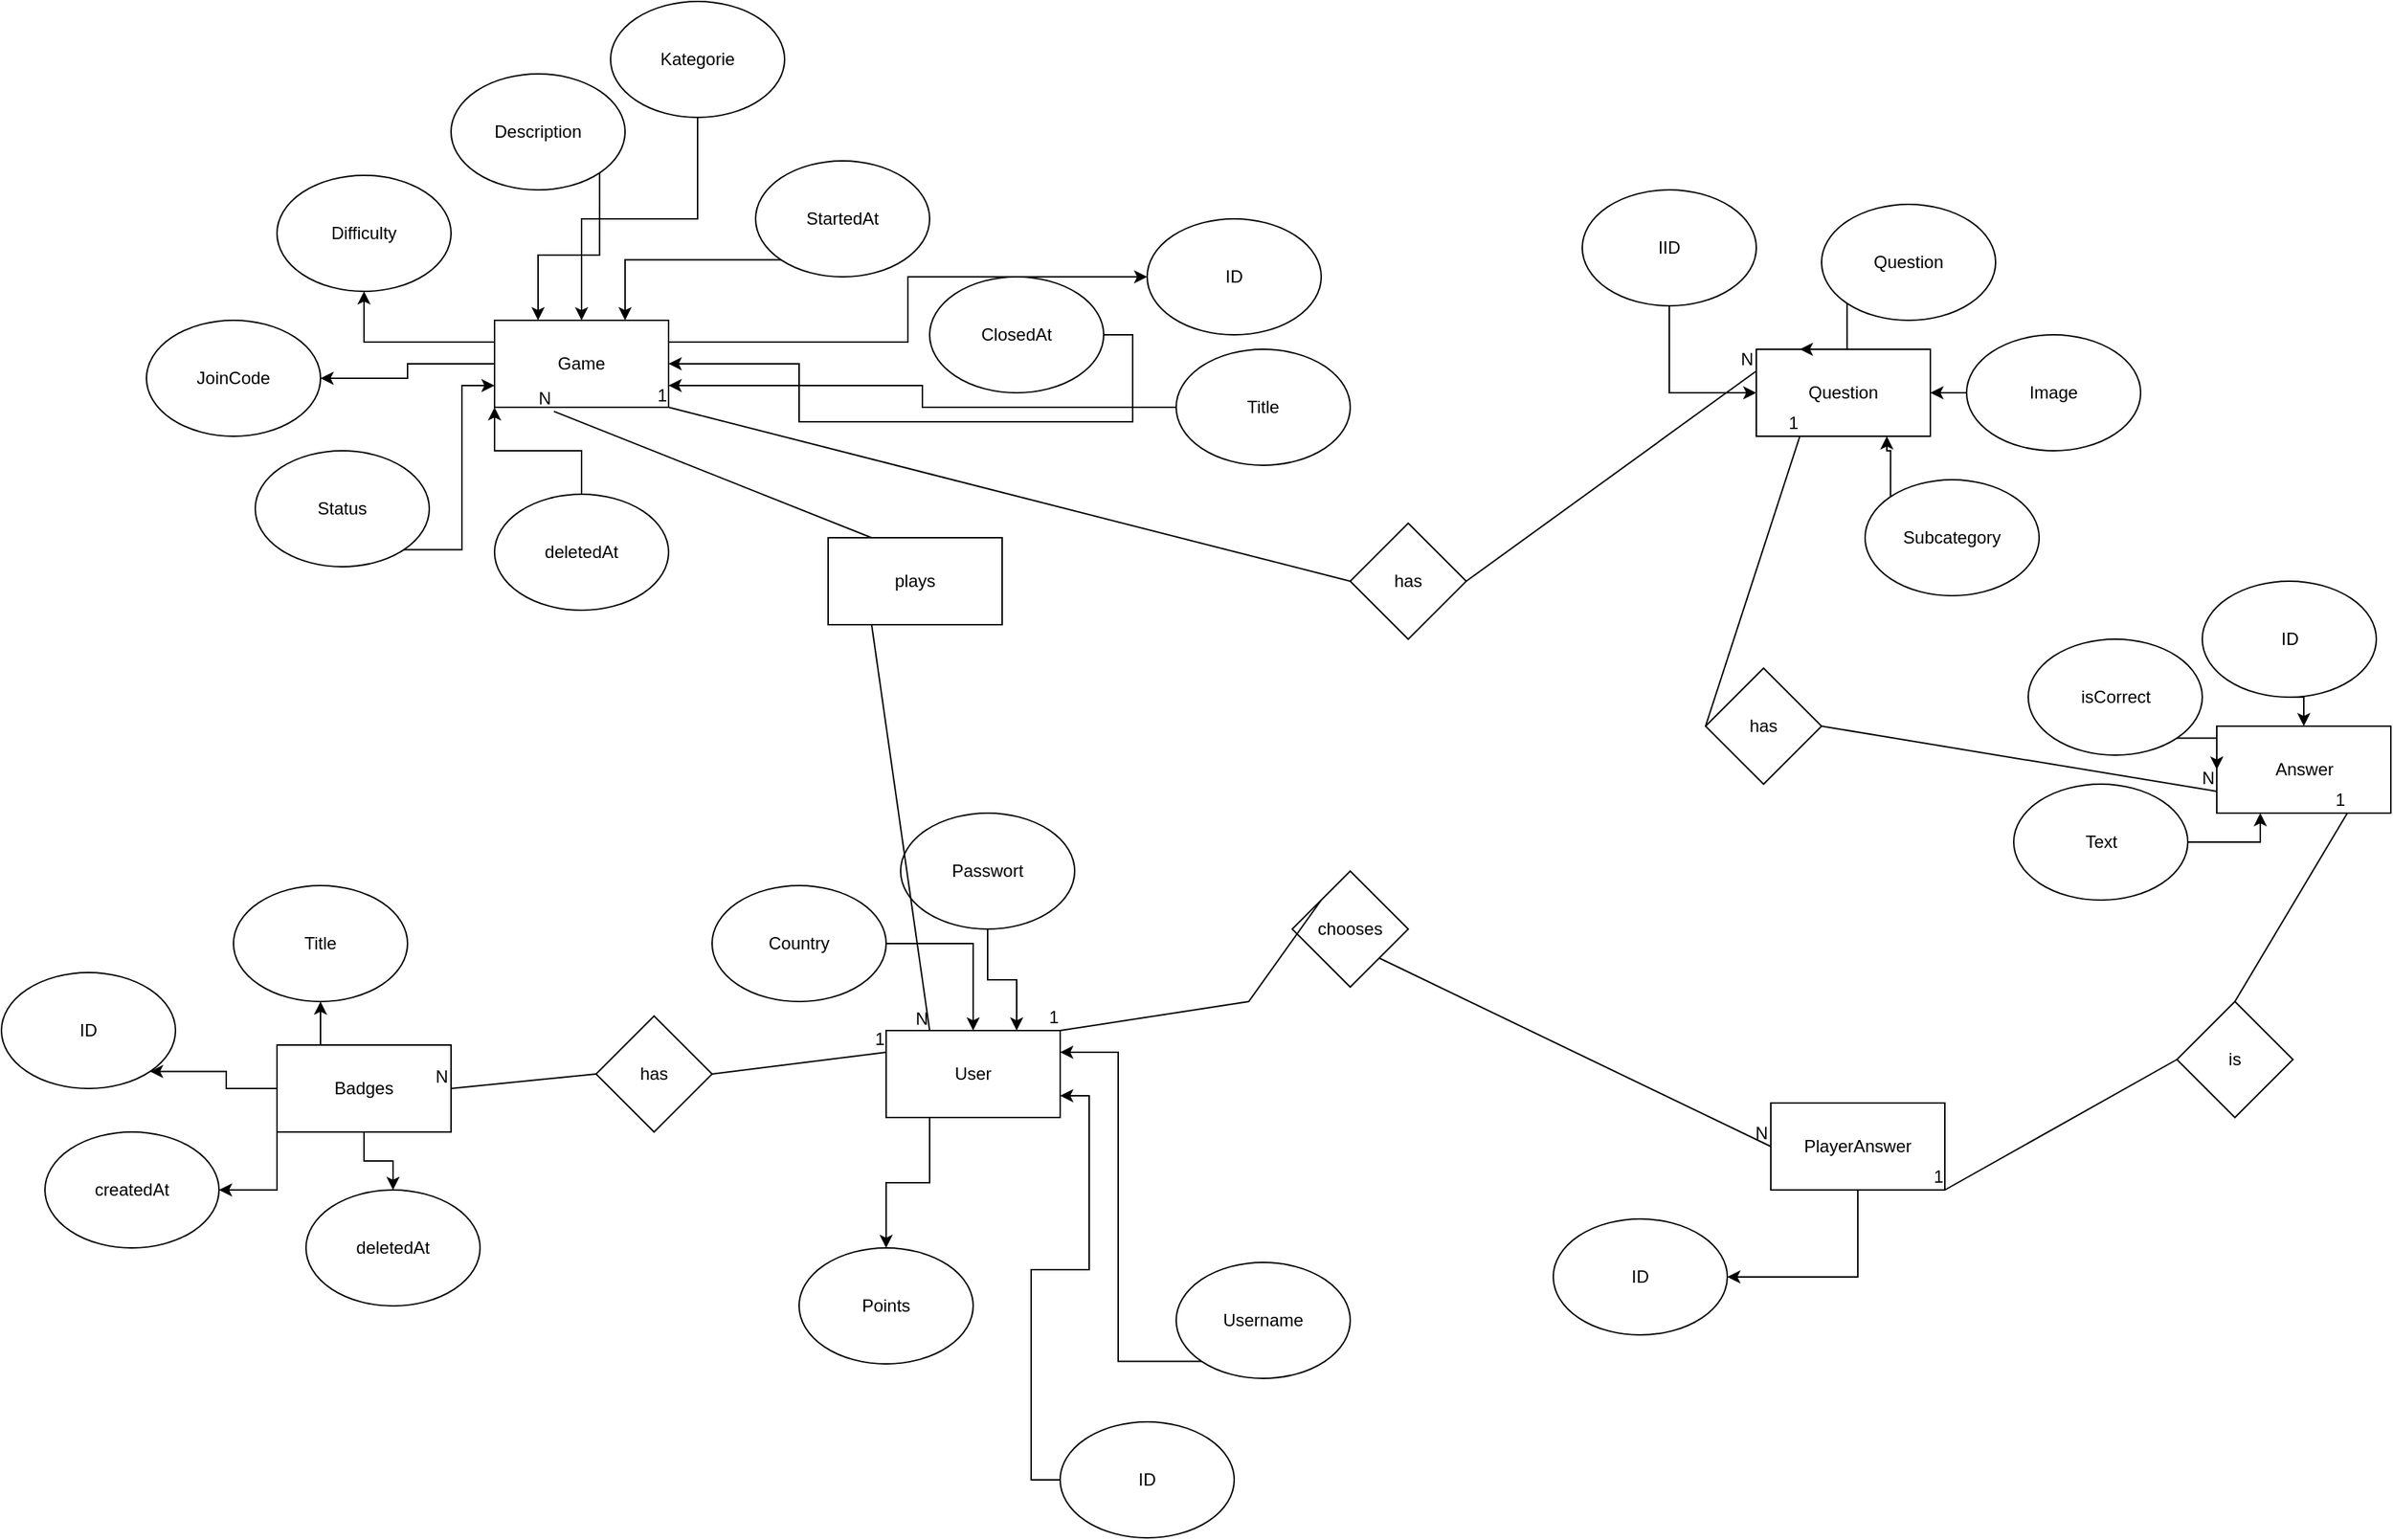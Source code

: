 <mxfile version="24.3.1" type="device">
  <diagram name="Page-1" id="CMCJZaLfXxo1BjavchmB">
    <mxGraphModel dx="3000" dy="2694" grid="1" gridSize="10" guides="1" tooltips="1" connect="1" arrows="1" fold="1" page="1" pageScale="1" pageWidth="850" pageHeight="1100" math="0" shadow="0">
      <root>
        <mxCell id="0" />
        <mxCell id="1" parent="0" />
        <mxCell id="ceq_jrvnc8tUckA45btg-5" value="&lt;div&gt;Answer&lt;/div&gt;" style="rounded=0;whiteSpace=wrap;html=1;" parent="1" vertex="1">
          <mxGeometry x="1657.5" y="310" width="120" height="60" as="geometry" />
        </mxCell>
        <mxCell id="ceq_jrvnc8tUckA45btg-6" value="&lt;div&gt;Question&lt;/div&gt;" style="rounded=0;whiteSpace=wrap;html=1;" parent="1" vertex="1">
          <mxGeometry x="1340" y="50" width="120" height="60" as="geometry" />
        </mxCell>
        <mxCell id="9_J5mN_Ik572sZuyLhqR-127" style="edgeStyle=orthogonalEdgeStyle;rounded=0;orthogonalLoop=1;jettySize=auto;html=1;exitX=0.25;exitY=1;exitDx=0;exitDy=0;entryX=0.5;entryY=0;entryDx=0;entryDy=0;fontFamily=Helvetica;fontSize=12;fontColor=default;" edge="1" parent="1" source="ceq_jrvnc8tUckA45btg-7" target="9_J5mN_Ik572sZuyLhqR-126">
          <mxGeometry relative="1" as="geometry" />
        </mxCell>
        <mxCell id="ceq_jrvnc8tUckA45btg-7" value="User" style="rounded=0;whiteSpace=wrap;html=1;" parent="1" vertex="1">
          <mxGeometry x="740" y="520" width="120" height="60" as="geometry" />
        </mxCell>
        <mxCell id="9_J5mN_Ik572sZuyLhqR-117" style="edgeStyle=orthogonalEdgeStyle;rounded=0;orthogonalLoop=1;jettySize=auto;html=1;exitX=0;exitY=0.25;exitDx=0;exitDy=0;entryX=0.5;entryY=1;entryDx=0;entryDy=0;fontFamily=Helvetica;fontSize=12;fontColor=default;" edge="1" parent="1" source="ceq_jrvnc8tUckA45btg-8" target="ceq_jrvnc8tUckA45btg-14">
          <mxGeometry relative="1" as="geometry" />
        </mxCell>
        <mxCell id="9_J5mN_Ik572sZuyLhqR-139" style="edgeStyle=orthogonalEdgeStyle;rounded=0;orthogonalLoop=1;jettySize=auto;html=1;exitX=1;exitY=0.25;exitDx=0;exitDy=0;entryX=0;entryY=0.5;entryDx=0;entryDy=0;fontFamily=Helvetica;fontSize=12;fontColor=default;" edge="1" parent="1" source="ceq_jrvnc8tUckA45btg-8" target="ceq_jrvnc8tUckA45btg-12">
          <mxGeometry relative="1" as="geometry" />
        </mxCell>
        <mxCell id="ceq_jrvnc8tUckA45btg-8" value="&lt;div&gt;Game&lt;/div&gt;" style="rounded=0;whiteSpace=wrap;html=1;" parent="1" vertex="1">
          <mxGeometry x="470" y="30" width="120" height="60" as="geometry" />
        </mxCell>
        <mxCell id="ceq_jrvnc8tUckA45btg-26" style="edgeStyle=orthogonalEdgeStyle;rounded=0;orthogonalLoop=1;jettySize=auto;html=1;exitX=1;exitY=0.5;exitDx=0;exitDy=0;entryX=1;entryY=0.5;entryDx=0;entryDy=0;" parent="1" source="ceq_jrvnc8tUckA45btg-9" target="ceq_jrvnc8tUckA45btg-8" edge="1">
          <mxGeometry relative="1" as="geometry" />
        </mxCell>
        <mxCell id="ceq_jrvnc8tUckA45btg-9" value="ClosedAt" style="ellipse;whiteSpace=wrap;html=1;" parent="1" vertex="1">
          <mxGeometry x="770" width="120" height="80" as="geometry" />
        </mxCell>
        <mxCell id="ceq_jrvnc8tUckA45btg-22" style="edgeStyle=orthogonalEdgeStyle;rounded=0;orthogonalLoop=1;jettySize=auto;html=1;exitX=1;exitY=1;exitDx=0;exitDy=0;entryX=0.25;entryY=0;entryDx=0;entryDy=0;" parent="1" source="ceq_jrvnc8tUckA45btg-10" target="ceq_jrvnc8tUckA45btg-8" edge="1">
          <mxGeometry relative="1" as="geometry" />
        </mxCell>
        <mxCell id="ceq_jrvnc8tUckA45btg-10" value="&lt;div&gt;Description&lt;/div&gt;" style="ellipse;whiteSpace=wrap;html=1;" parent="1" vertex="1">
          <mxGeometry x="440" y="-140" width="120" height="80" as="geometry" />
        </mxCell>
        <mxCell id="ceq_jrvnc8tUckA45btg-27" style="edgeStyle=orthogonalEdgeStyle;rounded=0;orthogonalLoop=1;jettySize=auto;html=1;exitX=0;exitY=0.5;exitDx=0;exitDy=0;entryX=1;entryY=0.75;entryDx=0;entryDy=0;" parent="1" source="ceq_jrvnc8tUckA45btg-11" target="ceq_jrvnc8tUckA45btg-8" edge="1">
          <mxGeometry relative="1" as="geometry" />
        </mxCell>
        <mxCell id="ceq_jrvnc8tUckA45btg-11" value="Title" style="ellipse;whiteSpace=wrap;html=1;" parent="1" vertex="1">
          <mxGeometry x="940" y="50" width="120" height="80" as="geometry" />
        </mxCell>
        <mxCell id="ceq_jrvnc8tUckA45btg-12" value="ID" style="ellipse;whiteSpace=wrap;html=1;" parent="1" vertex="1">
          <mxGeometry x="920" y="-40" width="120" height="80" as="geometry" />
        </mxCell>
        <mxCell id="ceq_jrvnc8tUckA45btg-20" style="edgeStyle=orthogonalEdgeStyle;rounded=0;orthogonalLoop=1;jettySize=auto;html=1;exitX=1;exitY=1;exitDx=0;exitDy=0;entryX=0;entryY=0.75;entryDx=0;entryDy=0;" parent="1" source="ceq_jrvnc8tUckA45btg-13" target="ceq_jrvnc8tUckA45btg-8" edge="1">
          <mxGeometry relative="1" as="geometry" />
        </mxCell>
        <mxCell id="ceq_jrvnc8tUckA45btg-13" value="Status" style="ellipse;whiteSpace=wrap;html=1;" parent="1" vertex="1">
          <mxGeometry x="305" y="120" width="120" height="80" as="geometry" />
        </mxCell>
        <mxCell id="ceq_jrvnc8tUckA45btg-14" value="Difficulty" style="ellipse;whiteSpace=wrap;html=1;" parent="1" vertex="1">
          <mxGeometry x="320" y="-70" width="120" height="80" as="geometry" />
        </mxCell>
        <mxCell id="ceq_jrvnc8tUckA45btg-23" style="edgeStyle=orthogonalEdgeStyle;rounded=0;orthogonalLoop=1;jettySize=auto;html=1;exitX=0.5;exitY=1;exitDx=0;exitDy=0;entryX=0.5;entryY=0;entryDx=0;entryDy=0;" parent="1" source="ceq_jrvnc8tUckA45btg-15" target="ceq_jrvnc8tUckA45btg-8" edge="1">
          <mxGeometry relative="1" as="geometry" />
        </mxCell>
        <mxCell id="ceq_jrvnc8tUckA45btg-15" value="Kategorie" style="ellipse;whiteSpace=wrap;html=1;" parent="1" vertex="1">
          <mxGeometry x="550" y="-190" width="120" height="80" as="geometry" />
        </mxCell>
        <mxCell id="ceq_jrvnc8tUckA45btg-24" style="edgeStyle=orthogonalEdgeStyle;rounded=0;orthogonalLoop=1;jettySize=auto;html=1;exitX=0;exitY=1;exitDx=0;exitDy=0;entryX=0.75;entryY=0;entryDx=0;entryDy=0;" parent="1" source="ceq_jrvnc8tUckA45btg-16" target="ceq_jrvnc8tUckA45btg-8" edge="1">
          <mxGeometry relative="1" as="geometry" />
        </mxCell>
        <mxCell id="ceq_jrvnc8tUckA45btg-16" value="StartedAt" style="ellipse;whiteSpace=wrap;html=1;" parent="1" vertex="1">
          <mxGeometry x="650" y="-80" width="120" height="80" as="geometry" />
        </mxCell>
        <mxCell id="ceq_jrvnc8tUckA45btg-18" value="JoinCode" style="ellipse;whiteSpace=wrap;html=1;" parent="1" vertex="1">
          <mxGeometry x="230" y="30" width="120" height="80" as="geometry" />
        </mxCell>
        <mxCell id="ceq_jrvnc8tUckA45btg-30" style="edgeStyle=orthogonalEdgeStyle;rounded=0;orthogonalLoop=1;jettySize=auto;html=1;exitX=0.5;exitY=0;exitDx=0;exitDy=0;entryX=0;entryY=1;entryDx=0;entryDy=0;" parent="1" source="ceq_jrvnc8tUckA45btg-19" target="ceq_jrvnc8tUckA45btg-8" edge="1">
          <mxGeometry relative="1" as="geometry" />
        </mxCell>
        <mxCell id="ceq_jrvnc8tUckA45btg-19" value="&lt;div&gt;deletedAt&lt;/div&gt;" style="ellipse;whiteSpace=wrap;html=1;" parent="1" vertex="1">
          <mxGeometry x="470" y="150" width="120" height="80" as="geometry" />
        </mxCell>
        <mxCell id="ceq_jrvnc8tUckA45btg-31" value="ID" style="ellipse;whiteSpace=wrap;html=1;" parent="1" vertex="1">
          <mxGeometry x="1200" y="650" width="120" height="80" as="geometry" />
        </mxCell>
        <mxCell id="ceq_jrvnc8tUckA45btg-39" style="edgeStyle=orthogonalEdgeStyle;rounded=0;orthogonalLoop=1;jettySize=auto;html=1;exitX=1;exitY=0.5;exitDx=0;exitDy=0;entryX=0.5;entryY=0;entryDx=0;entryDy=0;" parent="1" source="ceq_jrvnc8tUckA45btg-32" target="ceq_jrvnc8tUckA45btg-7" edge="1">
          <mxGeometry relative="1" as="geometry" />
        </mxCell>
        <mxCell id="ceq_jrvnc8tUckA45btg-32" value="Country" style="ellipse;whiteSpace=wrap;html=1;" parent="1" vertex="1">
          <mxGeometry x="620" y="420" width="120" height="80" as="geometry" />
        </mxCell>
        <mxCell id="ceq_jrvnc8tUckA45btg-38" style="edgeStyle=orthogonalEdgeStyle;rounded=0;orthogonalLoop=1;jettySize=auto;html=1;exitX=0.5;exitY=1;exitDx=0;exitDy=0;entryX=0.75;entryY=0;entryDx=0;entryDy=0;" parent="1" source="ceq_jrvnc8tUckA45btg-33" target="ceq_jrvnc8tUckA45btg-7" edge="1">
          <mxGeometry relative="1" as="geometry" />
        </mxCell>
        <mxCell id="ceq_jrvnc8tUckA45btg-33" value="&lt;div&gt;Passwort&lt;/div&gt;" style="ellipse;whiteSpace=wrap;html=1;" parent="1" vertex="1">
          <mxGeometry x="750" y="370" width="120" height="80" as="geometry" />
        </mxCell>
        <mxCell id="ceq_jrvnc8tUckA45btg-37" style="edgeStyle=orthogonalEdgeStyle;rounded=0;orthogonalLoop=1;jettySize=auto;html=1;exitX=0;exitY=1;exitDx=0;exitDy=0;entryX=1;entryY=0.25;entryDx=0;entryDy=0;" parent="1" source="ceq_jrvnc8tUckA45btg-34" target="ceq_jrvnc8tUckA45btg-7" edge="1">
          <mxGeometry relative="1" as="geometry" />
        </mxCell>
        <mxCell id="ceq_jrvnc8tUckA45btg-34" value="Username" style="ellipse;whiteSpace=wrap;html=1;" parent="1" vertex="1">
          <mxGeometry x="940" y="680" width="120" height="80" as="geometry" />
        </mxCell>
        <mxCell id="ceq_jrvnc8tUckA45btg-36" style="edgeStyle=orthogonalEdgeStyle;rounded=0;orthogonalLoop=1;jettySize=auto;html=1;exitX=0;exitY=0.5;exitDx=0;exitDy=0;entryX=1;entryY=0.75;entryDx=0;entryDy=0;" parent="1" source="ceq_jrvnc8tUckA45btg-35" target="ceq_jrvnc8tUckA45btg-7" edge="1">
          <mxGeometry relative="1" as="geometry" />
        </mxCell>
        <mxCell id="ceq_jrvnc8tUckA45btg-35" value="&lt;div&gt;ID&lt;br&gt;&lt;/div&gt;" style="ellipse;whiteSpace=wrap;html=1;" parent="1" vertex="1">
          <mxGeometry x="860" y="790" width="120" height="80" as="geometry" />
        </mxCell>
        <mxCell id="ceq_jrvnc8tUckA45btg-53" style="edgeStyle=orthogonalEdgeStyle;rounded=0;orthogonalLoop=1;jettySize=auto;html=1;exitX=0;exitY=0;exitDx=0;exitDy=0;entryX=0.75;entryY=1;entryDx=0;entryDy=0;" parent="1" source="ceq_jrvnc8tUckA45btg-40" target="ceq_jrvnc8tUckA45btg-6" edge="1">
          <mxGeometry relative="1" as="geometry" />
        </mxCell>
        <mxCell id="ceq_jrvnc8tUckA45btg-40" value="Subcategory" style="ellipse;whiteSpace=wrap;html=1;" parent="1" vertex="1">
          <mxGeometry x="1415" y="140" width="120" height="80" as="geometry" />
        </mxCell>
        <mxCell id="ceq_jrvnc8tUckA45btg-52" style="edgeStyle=orthogonalEdgeStyle;rounded=0;orthogonalLoop=1;jettySize=auto;html=1;exitX=0;exitY=0.5;exitDx=0;exitDy=0;entryX=1;entryY=0.5;entryDx=0;entryDy=0;" parent="1" source="ceq_jrvnc8tUckA45btg-41" target="ceq_jrvnc8tUckA45btg-6" edge="1">
          <mxGeometry relative="1" as="geometry" />
        </mxCell>
        <mxCell id="ceq_jrvnc8tUckA45btg-41" value="Image" style="ellipse;whiteSpace=wrap;html=1;" parent="1" vertex="1">
          <mxGeometry x="1485" y="40" width="120" height="80" as="geometry" />
        </mxCell>
        <mxCell id="ceq_jrvnc8tUckA45btg-51" style="edgeStyle=orthogonalEdgeStyle;rounded=0;orthogonalLoop=1;jettySize=auto;html=1;exitX=0;exitY=1;exitDx=0;exitDy=0;entryX=0.25;entryY=0;entryDx=0;entryDy=0;" parent="1" source="ceq_jrvnc8tUckA45btg-42" target="ceq_jrvnc8tUckA45btg-6" edge="1">
          <mxGeometry relative="1" as="geometry" />
        </mxCell>
        <mxCell id="ceq_jrvnc8tUckA45btg-42" value="Question" style="ellipse;whiteSpace=wrap;html=1;" parent="1" vertex="1">
          <mxGeometry x="1385" y="-50" width="120" height="80" as="geometry" />
        </mxCell>
        <mxCell id="ceq_jrvnc8tUckA45btg-50" style="edgeStyle=orthogonalEdgeStyle;rounded=0;orthogonalLoop=1;jettySize=auto;html=1;exitX=0.5;exitY=1;exitDx=0;exitDy=0;entryX=0;entryY=0.5;entryDx=0;entryDy=0;" parent="1" source="ceq_jrvnc8tUckA45btg-43" target="ceq_jrvnc8tUckA45btg-6" edge="1">
          <mxGeometry relative="1" as="geometry" />
        </mxCell>
        <mxCell id="ceq_jrvnc8tUckA45btg-43" value="IID" style="ellipse;whiteSpace=wrap;html=1;" parent="1" vertex="1">
          <mxGeometry x="1220" y="-60" width="120" height="80" as="geometry" />
        </mxCell>
        <mxCell id="ceq_jrvnc8tUckA45btg-49" style="edgeStyle=orthogonalEdgeStyle;rounded=0;orthogonalLoop=1;jettySize=auto;html=1;exitX=1;exitY=0.5;exitDx=0;exitDy=0;entryX=0.25;entryY=1;entryDx=0;entryDy=0;" parent="1" source="ceq_jrvnc8tUckA45btg-44" target="ceq_jrvnc8tUckA45btg-5" edge="1">
          <mxGeometry relative="1" as="geometry" />
        </mxCell>
        <mxCell id="ceq_jrvnc8tUckA45btg-44" value="Text" style="ellipse;whiteSpace=wrap;html=1;" parent="1" vertex="1">
          <mxGeometry x="1517.5" y="350" width="120" height="80" as="geometry" />
        </mxCell>
        <mxCell id="ceq_jrvnc8tUckA45btg-48" style="edgeStyle=orthogonalEdgeStyle;rounded=0;orthogonalLoop=1;jettySize=auto;html=1;exitX=1;exitY=1;exitDx=0;exitDy=0;entryX=0;entryY=0.5;entryDx=0;entryDy=0;" parent="1" source="ceq_jrvnc8tUckA45btg-45" target="ceq_jrvnc8tUckA45btg-5" edge="1">
          <mxGeometry relative="1" as="geometry" />
        </mxCell>
        <mxCell id="ceq_jrvnc8tUckA45btg-45" value="isCorrect" style="ellipse;whiteSpace=wrap;html=1;" parent="1" vertex="1">
          <mxGeometry x="1527.5" y="250" width="120" height="80" as="geometry" />
        </mxCell>
        <mxCell id="ceq_jrvnc8tUckA45btg-47" style="edgeStyle=orthogonalEdgeStyle;rounded=0;orthogonalLoop=1;jettySize=auto;html=1;exitX=0.5;exitY=1;exitDx=0;exitDy=0;entryX=0.5;entryY=0;entryDx=0;entryDy=0;" parent="1" source="ceq_jrvnc8tUckA45btg-46" target="ceq_jrvnc8tUckA45btg-5" edge="1">
          <mxGeometry relative="1" as="geometry" />
        </mxCell>
        <mxCell id="ceq_jrvnc8tUckA45btg-46" value="ID" style="ellipse;whiteSpace=wrap;html=1;" parent="1" vertex="1">
          <mxGeometry x="1647.5" y="210" width="120" height="80" as="geometry" />
        </mxCell>
        <mxCell id="9_J5mN_Ik572sZuyLhqR-141" style="edgeStyle=orthogonalEdgeStyle;rounded=0;orthogonalLoop=1;jettySize=auto;html=1;exitX=0.5;exitY=1;exitDx=0;exitDy=0;entryX=1;entryY=0.5;entryDx=0;entryDy=0;fontFamily=Helvetica;fontSize=12;fontColor=default;" edge="1" parent="1" source="ceq_jrvnc8tUckA45btg-54" target="ceq_jrvnc8tUckA45btg-31">
          <mxGeometry relative="1" as="geometry" />
        </mxCell>
        <mxCell id="ceq_jrvnc8tUckA45btg-54" value="PlayerAnswer" style="rounded=0;whiteSpace=wrap;html=1;" parent="1" vertex="1">
          <mxGeometry x="1350" y="570" width="120" height="60" as="geometry" />
        </mxCell>
        <mxCell id="9_J5mN_Ik572sZuyLhqR-10" value="chooses" style="rhombus;whiteSpace=wrap;html=1;" vertex="1" parent="1">
          <mxGeometry x="1020" y="410" width="80" height="80" as="geometry" />
        </mxCell>
        <mxCell id="9_J5mN_Ik572sZuyLhqR-11" value="" style="endArrow=none;html=1;rounded=0;exitX=0;exitY=0;exitDx=0;exitDy=0;entryX=1;entryY=0;entryDx=0;entryDy=0;" edge="1" parent="1" source="9_J5mN_Ik572sZuyLhqR-10" target="ceq_jrvnc8tUckA45btg-7">
          <mxGeometry relative="1" as="geometry">
            <mxPoint x="1130" y="540" as="sourcePoint" />
            <mxPoint x="840" y="660" as="targetPoint" />
            <Array as="points">
              <mxPoint x="990" y="500" />
            </Array>
          </mxGeometry>
        </mxCell>
        <mxCell id="9_J5mN_Ik572sZuyLhqR-12" value="1" style="resizable=0;html=1;whiteSpace=wrap;align=right;verticalAlign=bottom;" connectable="0" vertex="1" parent="9_J5mN_Ik572sZuyLhqR-11">
          <mxGeometry x="1" relative="1" as="geometry" />
        </mxCell>
        <mxCell id="9_J5mN_Ik572sZuyLhqR-13" value="" style="endArrow=none;html=1;rounded=0;exitX=1;exitY=1;exitDx=0;exitDy=0;entryX=0;entryY=0.5;entryDx=0;entryDy=0;" edge="1" parent="1" source="9_J5mN_Ik572sZuyLhqR-10" target="ceq_jrvnc8tUckA45btg-54">
          <mxGeometry relative="1" as="geometry">
            <mxPoint x="1130" y="540" as="sourcePoint" />
            <mxPoint x="1290" y="540" as="targetPoint" />
          </mxGeometry>
        </mxCell>
        <mxCell id="9_J5mN_Ik572sZuyLhqR-14" value="N" style="resizable=0;html=1;whiteSpace=wrap;align=right;verticalAlign=bottom;" connectable="0" vertex="1" parent="9_J5mN_Ik572sZuyLhqR-13">
          <mxGeometry x="1" relative="1" as="geometry" />
        </mxCell>
        <mxCell id="9_J5mN_Ik572sZuyLhqR-15" value="is" style="rhombus;whiteSpace=wrap;html=1;" vertex="1" parent="1">
          <mxGeometry x="1630" y="500" width="80" height="80" as="geometry" />
        </mxCell>
        <mxCell id="9_J5mN_Ik572sZuyLhqR-24" value="has" style="rhombus;whiteSpace=wrap;html=1;" vertex="1" parent="1">
          <mxGeometry x="1060" y="170" width="80" height="80" as="geometry" />
        </mxCell>
        <mxCell id="9_J5mN_Ik572sZuyLhqR-27" value="" style="endArrow=none;html=1;rounded=0;fontFamily=Helvetica;fontSize=12;fontColor=default;entryX=1;entryY=1;entryDx=0;entryDy=0;exitX=0;exitY=0.5;exitDx=0;exitDy=0;" edge="1" parent="1" source="9_J5mN_Ik572sZuyLhqR-24" target="ceq_jrvnc8tUckA45btg-8">
          <mxGeometry relative="1" as="geometry">
            <mxPoint x="1010" y="190" as="sourcePoint" />
            <mxPoint x="1170" y="190" as="targetPoint" />
          </mxGeometry>
        </mxCell>
        <mxCell id="9_J5mN_Ik572sZuyLhqR-28" value="1" style="resizable=0;html=1;whiteSpace=wrap;align=right;verticalAlign=bottom;strokeColor=default;fontFamily=Helvetica;fontSize=12;fontColor=default;fillColor=default;" connectable="0" vertex="1" parent="9_J5mN_Ik572sZuyLhqR-27">
          <mxGeometry x="1" relative="1" as="geometry" />
        </mxCell>
        <mxCell id="9_J5mN_Ik572sZuyLhqR-29" value="" style="endArrow=none;html=1;rounded=0;fontFamily=Helvetica;fontSize=12;fontColor=default;exitX=1;exitY=0.5;exitDx=0;exitDy=0;entryX=0;entryY=0.25;entryDx=0;entryDy=0;" edge="1" parent="1" source="9_J5mN_Ik572sZuyLhqR-24" target="ceq_jrvnc8tUckA45btg-6">
          <mxGeometry relative="1" as="geometry">
            <mxPoint x="1010" y="190" as="sourcePoint" />
            <mxPoint x="1170" y="190" as="targetPoint" />
          </mxGeometry>
        </mxCell>
        <mxCell id="9_J5mN_Ik572sZuyLhqR-30" value="N" style="resizable=0;html=1;whiteSpace=wrap;align=right;verticalAlign=bottom;strokeColor=default;fontFamily=Helvetica;fontSize=12;fontColor=default;fillColor=default;" connectable="0" vertex="1" parent="9_J5mN_Ik572sZuyLhqR-29">
          <mxGeometry x="1" relative="1" as="geometry" />
        </mxCell>
        <mxCell id="9_J5mN_Ik572sZuyLhqR-31" value="" style="endArrow=none;html=1;rounded=0;fontFamily=Helvetica;fontSize=12;fontColor=default;entryX=0.25;entryY=1;entryDx=0;entryDy=0;exitX=0;exitY=0.5;exitDx=0;exitDy=0;" edge="1" parent="1" source="9_J5mN_Ik572sZuyLhqR-33" target="ceq_jrvnc8tUckA45btg-6">
          <mxGeometry relative="1" as="geometry">
            <mxPoint x="1200" y="520" as="sourcePoint" />
            <mxPoint x="1290" y="510" as="targetPoint" />
          </mxGeometry>
        </mxCell>
        <mxCell id="9_J5mN_Ik572sZuyLhqR-32" value="1" style="resizable=0;html=1;whiteSpace=wrap;align=right;verticalAlign=bottom;strokeColor=default;fontFamily=Helvetica;fontSize=12;fontColor=default;fillColor=default;" connectable="0" vertex="1" parent="9_J5mN_Ik572sZuyLhqR-31">
          <mxGeometry x="1" relative="1" as="geometry" />
        </mxCell>
        <mxCell id="9_J5mN_Ik572sZuyLhqR-33" value="has" style="rhombus;whiteSpace=wrap;html=1;" vertex="1" parent="1">
          <mxGeometry x="1305" y="270" width="80" height="80" as="geometry" />
        </mxCell>
        <mxCell id="9_J5mN_Ik572sZuyLhqR-34" value="" style="endArrow=none;html=1;rounded=0;fontFamily=Helvetica;fontSize=12;fontColor=default;entryX=0;entryY=0.75;entryDx=0;entryDy=0;exitX=1;exitY=0.5;exitDx=0;exitDy=0;" edge="1" parent="1" source="9_J5mN_Ik572sZuyLhqR-33" target="ceq_jrvnc8tUckA45btg-5">
          <mxGeometry relative="1" as="geometry">
            <mxPoint x="1247.5" y="310" as="sourcePoint" />
            <mxPoint x="1407.5" y="310" as="targetPoint" />
          </mxGeometry>
        </mxCell>
        <mxCell id="9_J5mN_Ik572sZuyLhqR-35" value="N" style="resizable=0;html=1;whiteSpace=wrap;align=right;verticalAlign=bottom;strokeColor=default;fontFamily=Helvetica;fontSize=12;fontColor=default;fillColor=default;" connectable="0" vertex="1" parent="9_J5mN_Ik572sZuyLhqR-34">
          <mxGeometry x="1" relative="1" as="geometry" />
        </mxCell>
        <mxCell id="9_J5mN_Ik572sZuyLhqR-38" value="" style="endArrow=none;html=1;rounded=0;fontFamily=Helvetica;fontSize=12;fontColor=default;entryX=1;entryY=1;entryDx=0;entryDy=0;exitX=0;exitY=0.5;exitDx=0;exitDy=0;" edge="1" parent="1" source="9_J5mN_Ik572sZuyLhqR-15" target="ceq_jrvnc8tUckA45btg-54">
          <mxGeometry relative="1" as="geometry">
            <mxPoint x="1390" y="790" as="sourcePoint" />
            <mxPoint x="1550" y="790" as="targetPoint" />
            <Array as="points" />
          </mxGeometry>
        </mxCell>
        <mxCell id="9_J5mN_Ik572sZuyLhqR-39" value="1" style="resizable=0;html=1;whiteSpace=wrap;align=right;verticalAlign=bottom;strokeColor=default;fontFamily=Helvetica;fontSize=12;fontColor=default;fillColor=default;" connectable="0" vertex="1" parent="9_J5mN_Ik572sZuyLhqR-38">
          <mxGeometry x="1" relative="1" as="geometry" />
        </mxCell>
        <mxCell id="9_J5mN_Ik572sZuyLhqR-41" value="" style="endArrow=none;html=1;rounded=0;fontFamily=Helvetica;fontSize=12;fontColor=default;entryX=0.75;entryY=1;entryDx=0;entryDy=0;exitX=0.5;exitY=0;exitDx=0;exitDy=0;" edge="1" parent="1" source="9_J5mN_Ik572sZuyLhqR-15" target="ceq_jrvnc8tUckA45btg-5">
          <mxGeometry relative="1" as="geometry">
            <mxPoint x="1130" y="510" as="sourcePoint" />
            <mxPoint x="1290" y="510" as="targetPoint" />
          </mxGeometry>
        </mxCell>
        <mxCell id="9_J5mN_Ik572sZuyLhqR-42" value="1" style="resizable=0;html=1;whiteSpace=wrap;align=right;verticalAlign=bottom;strokeColor=default;fontFamily=Helvetica;fontSize=12;fontColor=default;fillColor=default;" connectable="0" vertex="1" parent="9_J5mN_Ik572sZuyLhqR-41">
          <mxGeometry x="1" relative="1" as="geometry" />
        </mxCell>
        <mxCell id="9_J5mN_Ik572sZuyLhqR-134" style="edgeStyle=orthogonalEdgeStyle;rounded=0;orthogonalLoop=1;jettySize=auto;html=1;exitX=0.25;exitY=0;exitDx=0;exitDy=0;entryX=0.5;entryY=1;entryDx=0;entryDy=0;fontFamily=Helvetica;fontSize=12;fontColor=default;" edge="1" parent="1" source="9_J5mN_Ik572sZuyLhqR-70" target="9_J5mN_Ik572sZuyLhqR-130">
          <mxGeometry relative="1" as="geometry" />
        </mxCell>
        <mxCell id="9_J5mN_Ik572sZuyLhqR-135" style="edgeStyle=orthogonalEdgeStyle;rounded=0;orthogonalLoop=1;jettySize=auto;html=1;exitX=0;exitY=0.5;exitDx=0;exitDy=0;entryX=1;entryY=1;entryDx=0;entryDy=0;fontFamily=Helvetica;fontSize=12;fontColor=default;" edge="1" parent="1" source="9_J5mN_Ik572sZuyLhqR-70" target="9_J5mN_Ik572sZuyLhqR-131">
          <mxGeometry relative="1" as="geometry" />
        </mxCell>
        <mxCell id="9_J5mN_Ik572sZuyLhqR-136" style="edgeStyle=orthogonalEdgeStyle;rounded=0;orthogonalLoop=1;jettySize=auto;html=1;exitX=0.5;exitY=1;exitDx=0;exitDy=0;fontFamily=Helvetica;fontSize=12;fontColor=default;" edge="1" parent="1" source="9_J5mN_Ik572sZuyLhqR-70" target="9_J5mN_Ik572sZuyLhqR-133">
          <mxGeometry relative="1" as="geometry" />
        </mxCell>
        <mxCell id="9_J5mN_Ik572sZuyLhqR-137" style="edgeStyle=orthogonalEdgeStyle;rounded=0;orthogonalLoop=1;jettySize=auto;html=1;exitX=0;exitY=1;exitDx=0;exitDy=0;entryX=1;entryY=0.5;entryDx=0;entryDy=0;fontFamily=Helvetica;fontSize=12;fontColor=default;" edge="1" parent="1" source="9_J5mN_Ik572sZuyLhqR-70" target="9_J5mN_Ik572sZuyLhqR-132">
          <mxGeometry relative="1" as="geometry" />
        </mxCell>
        <mxCell id="9_J5mN_Ik572sZuyLhqR-70" value="Badges" style="rounded=0;whiteSpace=wrap;html=1;" vertex="1" parent="1">
          <mxGeometry x="320" y="530" width="120" height="60" as="geometry" />
        </mxCell>
        <mxCell id="9_J5mN_Ik572sZuyLhqR-71" value="has" style="rhombus;whiteSpace=wrap;html=1;" vertex="1" parent="1">
          <mxGeometry x="540" y="510" width="80" height="80" as="geometry" />
        </mxCell>
        <mxCell id="9_J5mN_Ik572sZuyLhqR-72" value="" style="endArrow=none;html=1;rounded=0;fontFamily=Helvetica;fontSize=12;fontColor=default;entryX=0;entryY=0.25;entryDx=0;entryDy=0;exitX=1;exitY=0.5;exitDx=0;exitDy=0;" edge="1" parent="1" source="9_J5mN_Ik572sZuyLhqR-71" target="ceq_jrvnc8tUckA45btg-7">
          <mxGeometry relative="1" as="geometry">
            <mxPoint x="720" y="670" as="sourcePoint" />
            <mxPoint x="780" y="550" as="targetPoint" />
          </mxGeometry>
        </mxCell>
        <mxCell id="9_J5mN_Ik572sZuyLhqR-73" value="1" style="resizable=0;html=1;whiteSpace=wrap;align=right;verticalAlign=bottom;strokeColor=default;fontFamily=Helvetica;fontSize=12;fontColor=default;fillColor=default;" connectable="0" vertex="1" parent="9_J5mN_Ik572sZuyLhqR-72">
          <mxGeometry x="1" relative="1" as="geometry" />
        </mxCell>
        <mxCell id="9_J5mN_Ik572sZuyLhqR-74" value="" style="endArrow=none;html=1;rounded=0;fontFamily=Helvetica;fontSize=12;fontColor=default;entryX=1;entryY=0.5;entryDx=0;entryDy=0;exitX=0;exitY=0.5;exitDx=0;exitDy=0;" edge="1" parent="1" source="9_J5mN_Ik572sZuyLhqR-71" target="9_J5mN_Ik572sZuyLhqR-70">
          <mxGeometry relative="1" as="geometry">
            <mxPoint x="640" y="670" as="sourcePoint" />
            <mxPoint x="570" y="730" as="targetPoint" />
          </mxGeometry>
        </mxCell>
        <mxCell id="9_J5mN_Ik572sZuyLhqR-75" value="N" style="resizable=0;html=1;whiteSpace=wrap;align=right;verticalAlign=bottom;strokeColor=default;fontFamily=Helvetica;fontSize=12;fontColor=default;fillColor=default;" connectable="0" vertex="1" parent="9_J5mN_Ik572sZuyLhqR-74">
          <mxGeometry x="1" relative="1" as="geometry" />
        </mxCell>
        <mxCell id="9_J5mN_Ik572sZuyLhqR-123" value="plays" style="rounded=0;whiteSpace=wrap;html=1;strokeColor=default;align=center;verticalAlign=middle;fontFamily=Helvetica;fontSize=12;fontColor=default;fillColor=default;" vertex="1" parent="1">
          <mxGeometry x="700" y="180" width="120" height="60" as="geometry" />
        </mxCell>
        <mxCell id="9_J5mN_Ik572sZuyLhqR-124" value="" style="endArrow=none;html=1;rounded=0;fontFamily=Helvetica;fontSize=12;fontColor=default;entryX=0.341;entryY=1.047;entryDx=0;entryDy=0;exitX=0.25;exitY=0;exitDx=0;exitDy=0;entryPerimeter=0;" edge="1" parent="1" source="9_J5mN_Ik572sZuyLhqR-123" target="ceq_jrvnc8tUckA45btg-8">
          <mxGeometry relative="1" as="geometry">
            <mxPoint x="680" y="160" as="sourcePoint" />
            <mxPoint x="700" y="260" as="targetPoint" />
          </mxGeometry>
        </mxCell>
        <mxCell id="9_J5mN_Ik572sZuyLhqR-125" value="N" style="resizable=0;html=1;whiteSpace=wrap;align=right;verticalAlign=bottom;strokeColor=default;fontFamily=Helvetica;fontSize=12;fontColor=default;fillColor=default;" connectable="0" vertex="1" parent="9_J5mN_Ik572sZuyLhqR-124">
          <mxGeometry x="1" relative="1" as="geometry" />
        </mxCell>
        <mxCell id="9_J5mN_Ik572sZuyLhqR-126" value="Points" style="ellipse;whiteSpace=wrap;html=1;" vertex="1" parent="1">
          <mxGeometry x="680" y="670" width="120" height="80" as="geometry" />
        </mxCell>
        <mxCell id="9_J5mN_Ik572sZuyLhqR-128" value="" style="endArrow=none;html=1;rounded=0;fontFamily=Helvetica;fontSize=12;fontColor=default;entryX=0.25;entryY=0;entryDx=0;entryDy=0;exitX=0.25;exitY=1;exitDx=0;exitDy=0;" edge="1" parent="1" source="9_J5mN_Ik572sZuyLhqR-123" target="ceq_jrvnc8tUckA45btg-7">
          <mxGeometry relative="1" as="geometry">
            <mxPoint x="470" y="390" as="sourcePoint" />
            <mxPoint x="630" y="390" as="targetPoint" />
          </mxGeometry>
        </mxCell>
        <mxCell id="9_J5mN_Ik572sZuyLhqR-129" value="N" style="resizable=0;html=1;whiteSpace=wrap;align=right;verticalAlign=bottom;strokeColor=default;fontFamily=Helvetica;fontSize=12;fontColor=default;fillColor=default;" connectable="0" vertex="1" parent="9_J5mN_Ik572sZuyLhqR-128">
          <mxGeometry x="1" relative="1" as="geometry" />
        </mxCell>
        <mxCell id="9_J5mN_Ik572sZuyLhqR-130" value="Title" style="ellipse;whiteSpace=wrap;html=1;" vertex="1" parent="1">
          <mxGeometry x="290" y="420" width="120" height="80" as="geometry" />
        </mxCell>
        <mxCell id="9_J5mN_Ik572sZuyLhqR-131" value="ID" style="ellipse;whiteSpace=wrap;html=1;" vertex="1" parent="1">
          <mxGeometry x="130" y="480" width="120" height="80" as="geometry" />
        </mxCell>
        <mxCell id="9_J5mN_Ik572sZuyLhqR-132" value="createdAt" style="ellipse;whiteSpace=wrap;html=1;" vertex="1" parent="1">
          <mxGeometry x="160" y="590" width="120" height="80" as="geometry" />
        </mxCell>
        <mxCell id="9_J5mN_Ik572sZuyLhqR-133" value="deletedAt" style="ellipse;whiteSpace=wrap;html=1;" vertex="1" parent="1">
          <mxGeometry x="340" y="630" width="120" height="80" as="geometry" />
        </mxCell>
        <mxCell id="9_J5mN_Ik572sZuyLhqR-140" style="edgeStyle=orthogonalEdgeStyle;rounded=0;orthogonalLoop=1;jettySize=auto;html=1;exitX=0;exitY=0.5;exitDx=0;exitDy=0;fontFamily=Helvetica;fontSize=12;fontColor=default;entryX=1;entryY=0.5;entryDx=0;entryDy=0;" edge="1" parent="1" source="ceq_jrvnc8tUckA45btg-8" target="ceq_jrvnc8tUckA45btg-18">
          <mxGeometry relative="1" as="geometry">
            <mxPoint x="210" y="60" as="targetPoint" />
          </mxGeometry>
        </mxCell>
      </root>
    </mxGraphModel>
  </diagram>
</mxfile>
